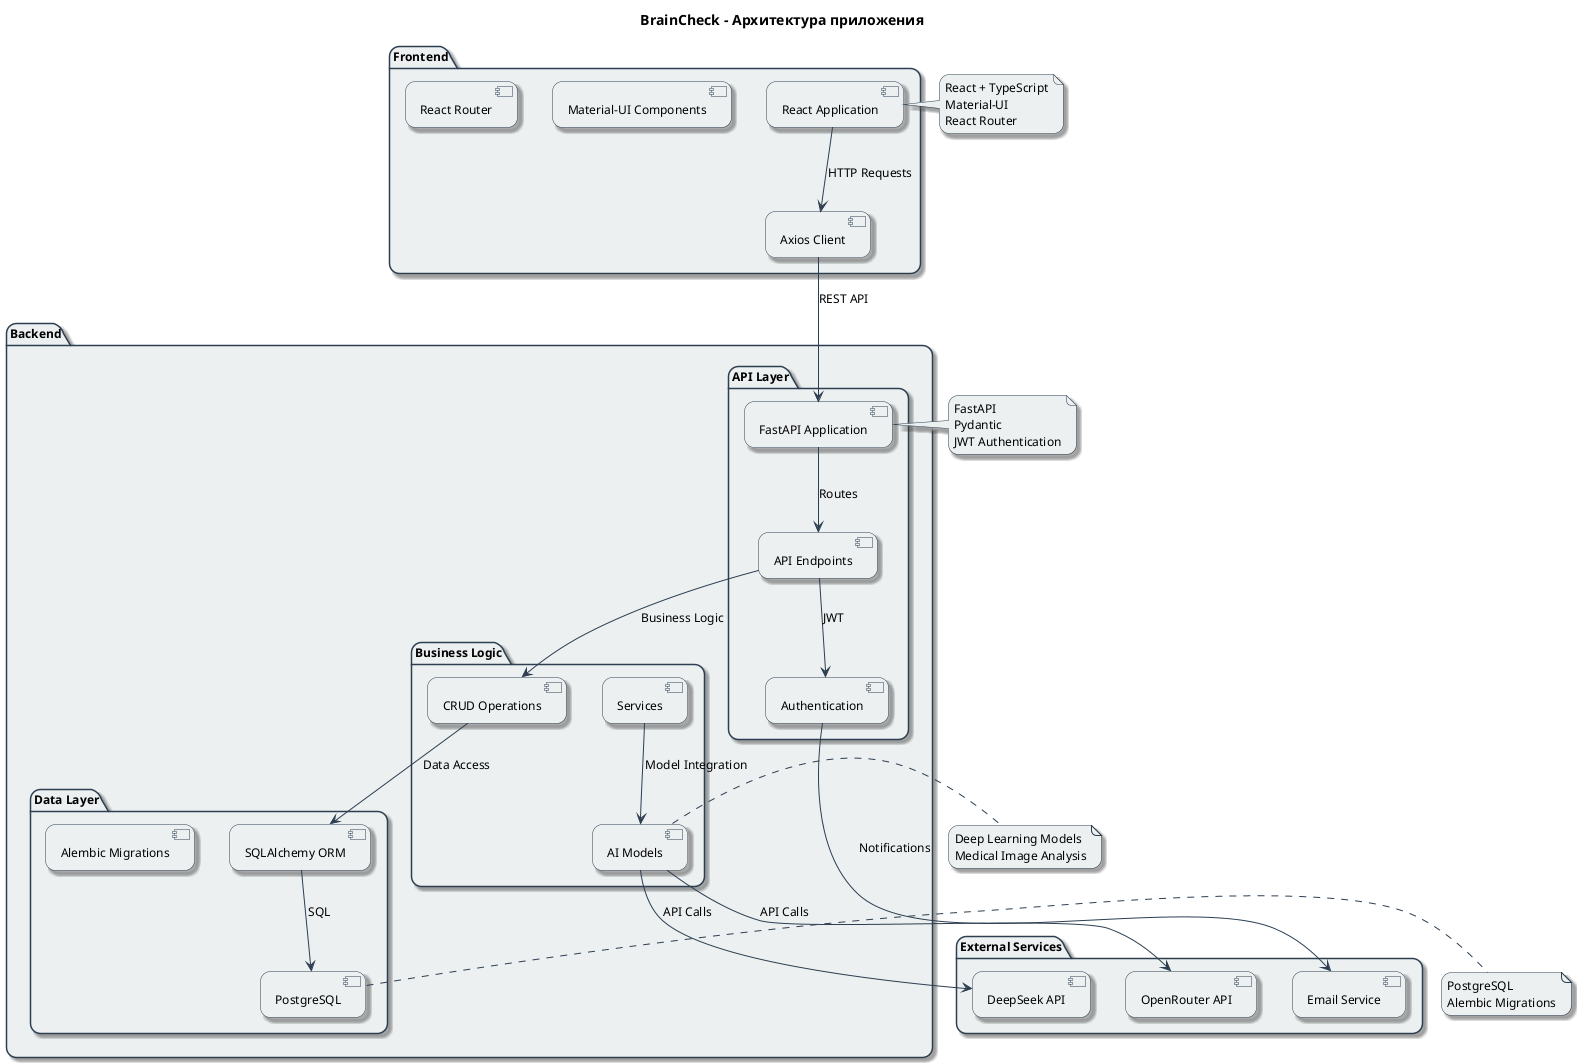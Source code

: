 @startuml BrainCheck Architecture

!define RECTANGLE class

skinparam backgroundColor white
skinparam handwritten false
skinparam defaultFontName Arial
skinparam defaultFontSize 12
skinparam roundcorner 20
skinparam shadowing true
skinparam ArrowColor #2C3E50
skinparam BorderColor #2C3E50
skinparam NoteBorderColor #2C3E50
skinparam NoteBackgroundColor #ECF0F1

skinparam package {
    BackgroundColor #ECF0F1
    BorderColor #2C3E50
}

skinparam component {
    BackgroundColor #ECF0F1
    BorderColor #2C3E50
}

skinparam database {
    BackgroundColor #ECF0F1
    BorderColor #2C3E50
}

title BrainCheck - Архитектура приложения

' Основные компоненты
package "Frontend" {
    [React Application] as React
    [Material-UI Components] as MUI
    [React Router] as Router
    [Axios Client] as Axios
}

package "Backend" {
    package "API Layer" {
        [FastAPI Application] as FastAPI
        [API Endpoints] as Endpoints
        [Authentication] as Auth
    }

    package "Business Logic" {
        [CRUD Operations] as CRUD
        [Services] as Services
        [AI Models] as AI
    }

    package "Data Layer" {
        [SQLAlchemy ORM] as ORM
        [PostgreSQL] as DB
        [Alembic Migrations] as Migrations
    }
}

package "External Services" {
    [DeepSeek API] as DeepSeek
    [OpenRouter API] as OpenRouter
    [Email Service] as Email
}

' Связи между компонентами
React --> Axios : HTTP Requests
Axios --> FastAPI : REST API
FastAPI --> Endpoints : Routes
Endpoints --> Auth : JWT
Endpoints --> CRUD : Business Logic
CRUD --> ORM : Data Access
ORM --> DB : SQL
Services --> AI : Model Integration
AI --> DeepSeek : API Calls
AI --> OpenRouter : API Calls
Auth --> Email : Notifications

' Стилизация
note right of React
  React + TypeScript
  Material-UI
  React Router
end note

note right of FastAPI
  FastAPI
  Pydantic
  JWT Authentication
end note

note right of DB
  PostgreSQL
  Alembic Migrations
end note

note right of AI
  Deep Learning Models
  Medical Image Analysis
end note

@enduml 
